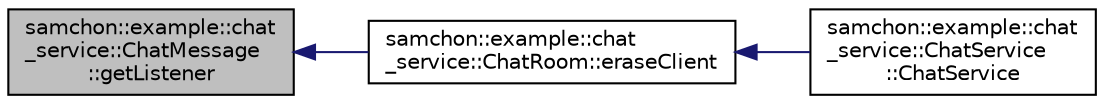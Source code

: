 digraph "samchon::example::chat_service::ChatMessage::getListener"
{
  edge [fontname="Helvetica",fontsize="10",labelfontname="Helvetica",labelfontsize="10"];
  node [fontname="Helvetica",fontsize="10",shape=record];
  rankdir="LR";
  Node1 [label="samchon::example::chat\l_service::ChatMessage\l::getListener",height=0.2,width=0.4,color="black", fillcolor="grey75", style="filled", fontcolor="black"];
  Node1 -> Node2 [dir="back",color="midnightblue",fontsize="10",style="solid",fontname="Helvetica"];
  Node2 [label="samchon::example::chat\l_service::ChatRoom::eraseClient",height=0.2,width=0.4,color="black", fillcolor="white", style="filled",URL="$d7/d41/classsamchon_1_1example_1_1chat__service_1_1ChatRoom.html#a32d8071c94df4eba9befbbd65c08349a",tooltip="Erase a participant client. "];
  Node2 -> Node3 [dir="back",color="midnightblue",fontsize="10",style="solid",fontname="Helvetica"];
  Node3 [label="samchon::example::chat\l_service::ChatService\l::ChatService",height=0.2,width=0.4,color="black", fillcolor="white", style="filled",URL="$df/de2/classsamchon_1_1example_1_1chat__service_1_1ChatService.html#aee7eb7e6c652ee58198203f43391083b",tooltip="Construct from a client. "];
}
